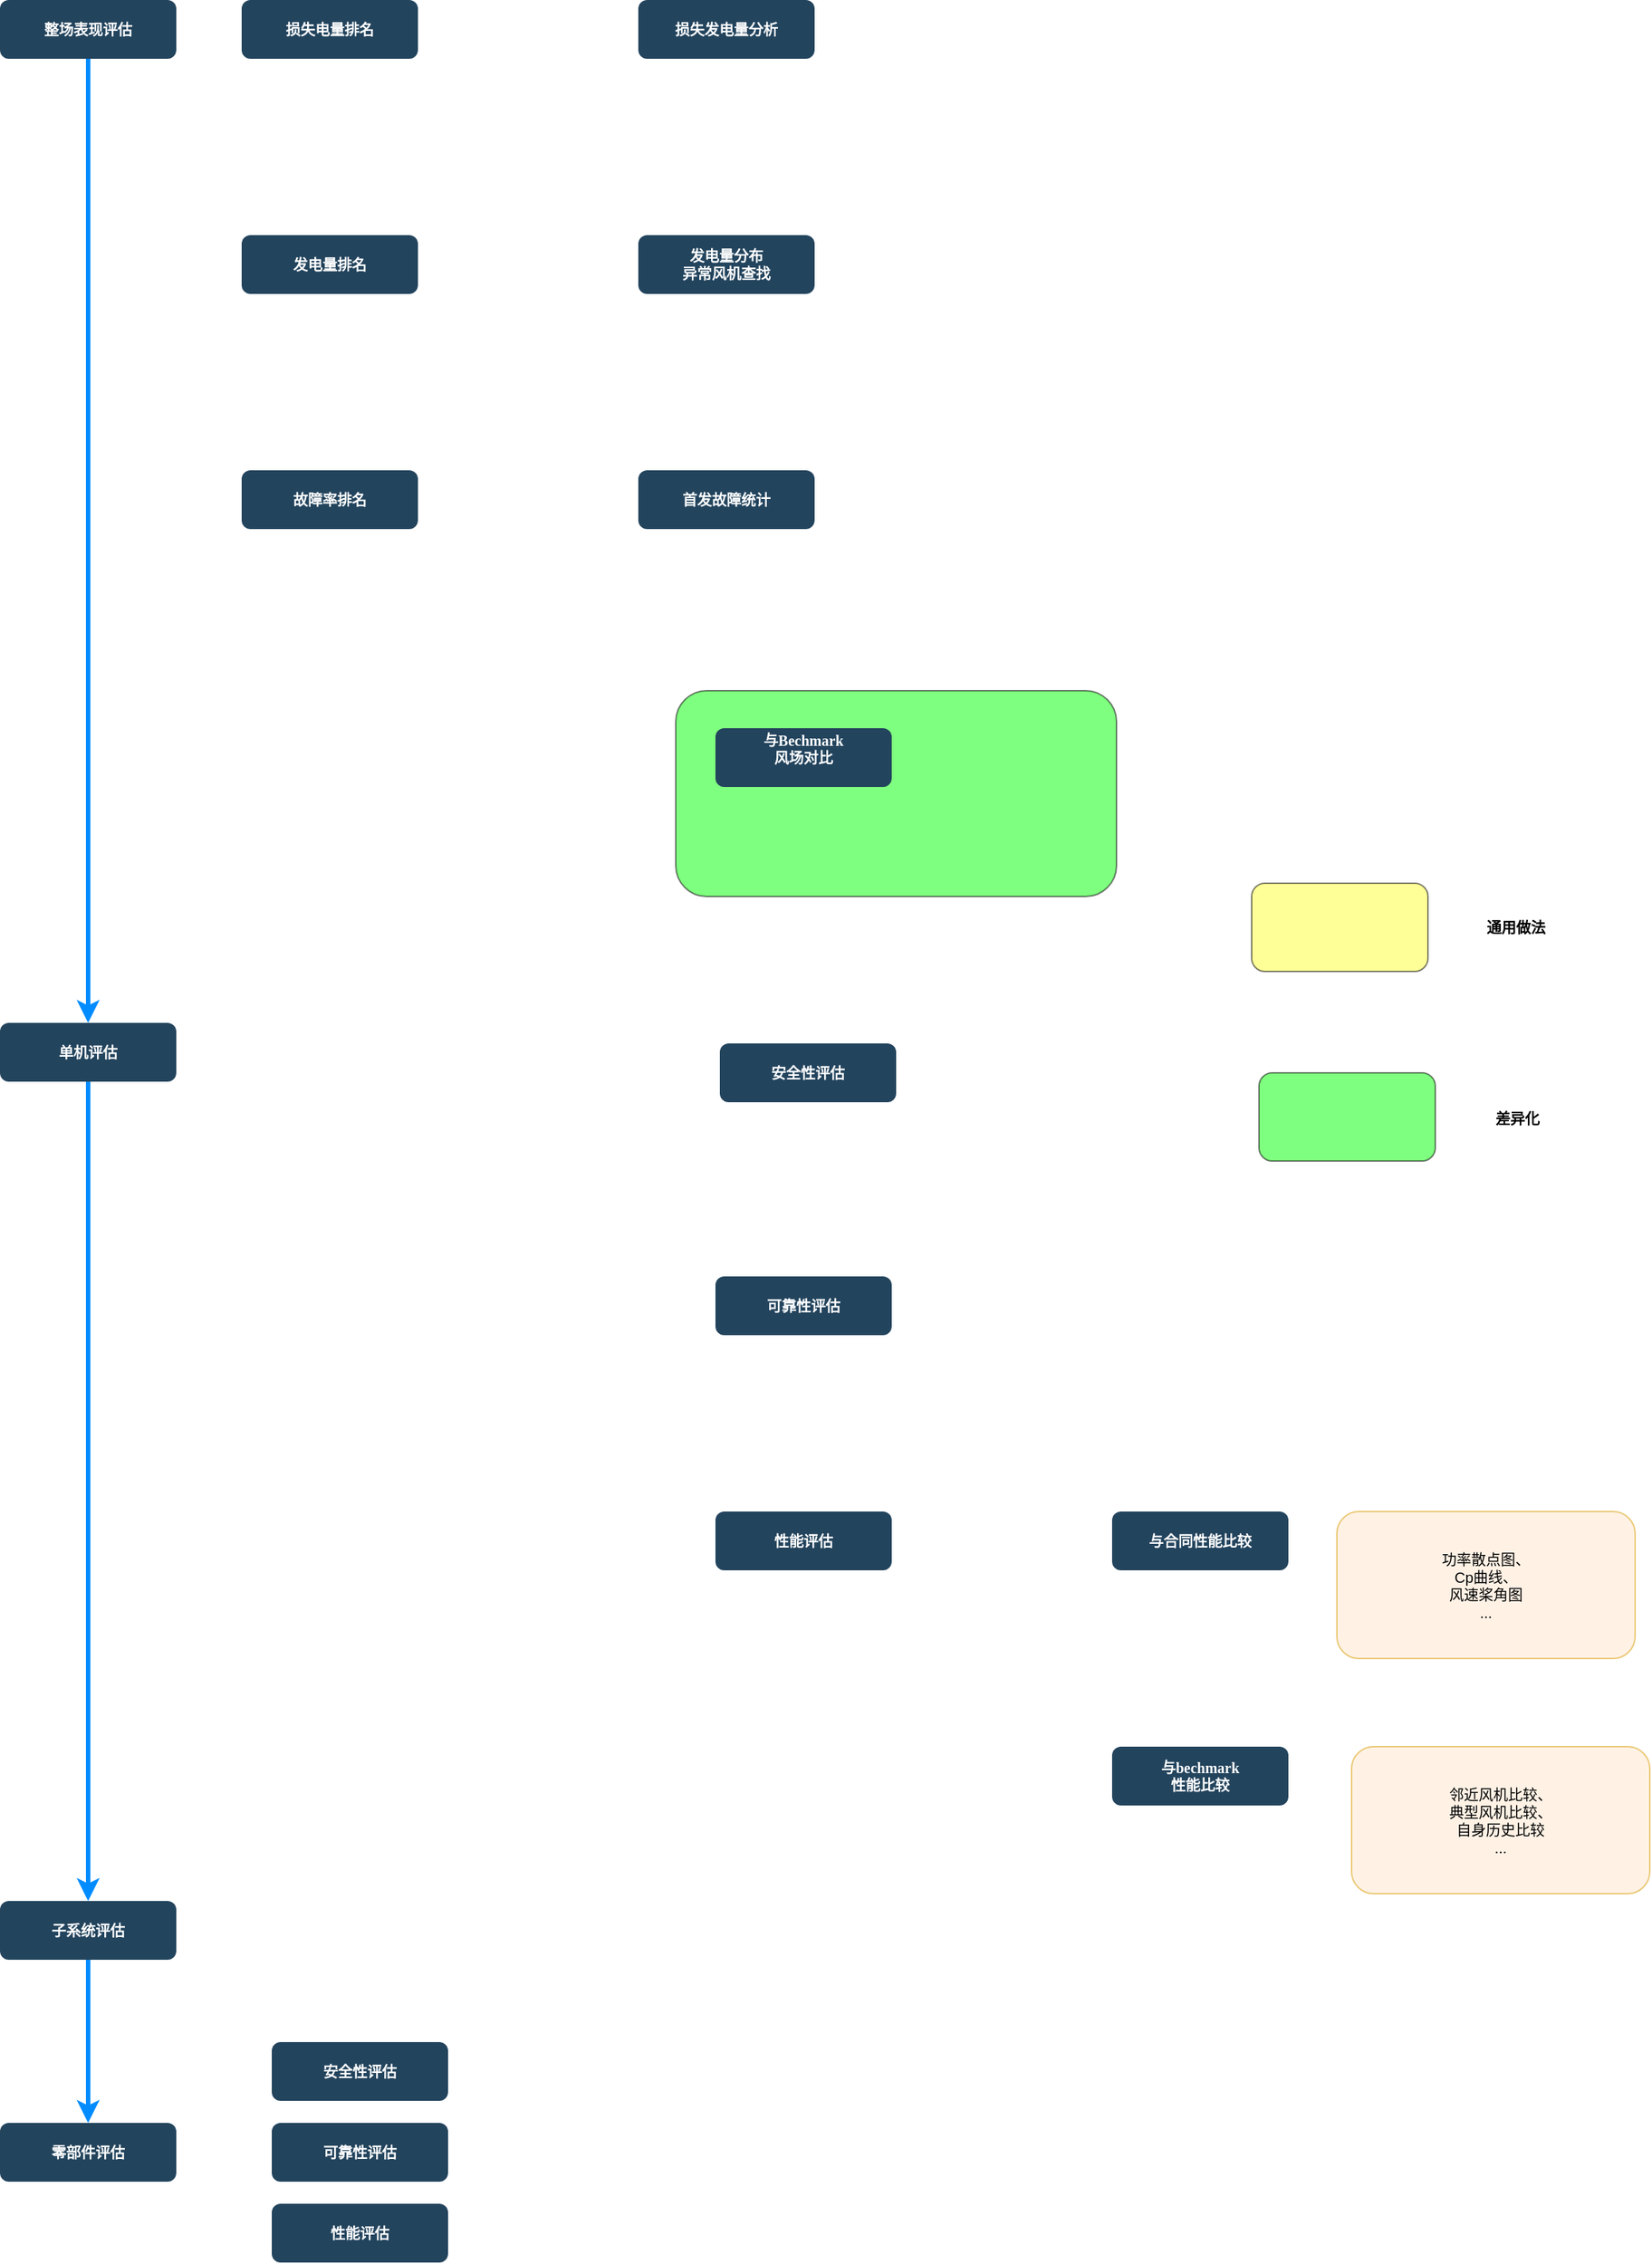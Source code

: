 <mxfile version="10.6.7" type="github"><diagram name="Page-1" id="2c0d36ab-eaac-3732-788b-9136903baeff"><mxGraphModel dx="1162" dy="669" grid="1" gridSize="10" guides="1" tooltips="1" connect="1" arrows="1" fold="1" page="1" pageScale="1.5" pageWidth="827" pageHeight="1169" background="#ffffff" math="0" shadow="0"><root><mxCell id="0"/><mxCell id="1" parent="0"/><mxCell id="Z32xJVe9XofP69-cb_IB-153" value="&lt;div style=&quot;font-size: 10px;&quot;&gt;邻近风机比较、&lt;/div&gt;&lt;div style=&quot;font-size: 10px;&quot;&gt;典型风机比较、&lt;/div&gt;&lt;div style=&quot;font-size: 10px;&quot;&gt;自身历史比较&lt;br style=&quot;font-size: 10px;&quot;&gt;&lt;/div&gt;&lt;div style=&quot;font-size: 10px;&quot;&gt;...&lt;br style=&quot;font-size: 10px;&quot;&gt;&lt;/div&gt;" style="rounded=1;whiteSpace=wrap;html=1;fillColor=#ffe6cc;fontSize=10;opacity=50;strokeColor=#d79b00;" parent="1" vertex="1"><mxGeometry x="985" y="1213.5" width="203" height="100" as="geometry"/></mxCell><mxCell id="Z32xJVe9XofP69-cb_IB-152" value="" style="rounded=1;whiteSpace=wrap;html=1;fillColor=#00FF00;gradientColor=none;fontSize=10;opacity=50;" parent="1" vertex="1"><mxGeometry x="525" y="495" width="300" height="140" as="geometry"/></mxCell><mxCell id="Z32xJVe9XofP69-cb_IB-151" value="&lt;div style=&quot;font-size: 10px;&quot;&gt;功率散点图、&lt;/div&gt;&lt;div style=&quot;font-size: 10px;&quot;&gt;Cp曲线、&lt;/div&gt;&lt;div style=&quot;font-size: 10px;&quot;&gt;风速桨角图&lt;/div&gt;&lt;div style=&quot;font-size: 10px;&quot;&gt;...&lt;br style=&quot;font-size: 10px;&quot;&gt;&lt;/div&gt;" style="rounded=1;whiteSpace=wrap;html=1;fillColor=#ffe6cc;fontSize=10;opacity=50;strokeColor=#d79b00;" parent="1" vertex="1"><mxGeometry x="975" y="1053.5" width="203" height="100" as="geometry"/></mxCell><mxCell id="Fd9QAYF8xPu6k3quil8q-128" value="" style="edgeStyle=orthogonalEdgeStyle;rounded=0;orthogonalLoop=1;jettySize=auto;html=1;fontSize=10;strokeWidth=3;strokeColor=#008CFF;" parent="1" source="2" target="Fd9QAYF8xPu6k3quil8q-127" edge="1"><mxGeometry relative="1" as="geometry"/></mxCell><mxCell id="2" value="整场表现评估" style="rounded=1;fillColor=#23445D;gradientColor=none;strokeColor=none;fontColor=#FFFFFF;fontStyle=1;fontFamily=Tahoma;fontSize=10;" parent="1" vertex="1"><mxGeometry x="65" y="25" width="120" height="40" as="geometry"/></mxCell><mxCell id="Fd9QAYF8xPu6k3quil8q-127" value="单机评估" style="rounded=1;fillColor=#23445D;gradientColor=none;strokeColor=none;fontColor=#FFFFFF;fontStyle=1;fontFamily=Tahoma;fontSize=10;" parent="1" vertex="1"><mxGeometry x="65" y="721" width="120" height="40" as="geometry"/></mxCell><mxCell id="Fd9QAYF8xPu6k3quil8q-138" value="安全性评估" style="rounded=1;fillColor=#23445D;gradientColor=none;strokeColor=none;fontColor=#FFFFFF;fontStyle=1;fontFamily=Tahoma;fontSize=10;imageWidth=24;" parent="1" vertex="1"><mxGeometry x="555" y="735" width="120" height="40" as="geometry"/></mxCell><mxCell id="Fd9QAYF8xPu6k3quil8q-145" value="可靠性评估" style="rounded=1;fillColor=#23445D;gradientColor=none;strokeColor=none;fontColor=#FFFFFF;fontStyle=1;fontFamily=Tahoma;fontSize=10;imageWidth=24;" parent="1" vertex="1"><mxGeometry x="552" y="893.5" width="120" height="40" as="geometry"/></mxCell><mxCell id="Fd9QAYF8xPu6k3quil8q-148" value="性能评估" style="rounded=1;fillColor=#23445D;gradientColor=none;strokeColor=none;fontColor=#FFFFFF;fontStyle=1;fontFamily=Tahoma;fontSize=10;imageWidth=24;" parent="1" vertex="1"><mxGeometry x="552" y="1053.5" width="120" height="40" as="geometry"/></mxCell><mxCell id="Z32xJVe9XofP69-cb_IB-141" value="与合同性能比较" style="rounded=1;fillColor=#23445D;gradientColor=none;strokeColor=none;fontColor=#FFFFFF;fontStyle=1;fontFamily=Tahoma;fontSize=10;imageWidth=24;" parent="1" vertex="1"><mxGeometry x="822" y="1053.5" width="120" height="40" as="geometry"/></mxCell><mxCell id="Z32xJVe9XofP69-cb_IB-143" value="与bechmark&#xA;性能比较" style="rounded=1;fillColor=#23445D;gradientColor=none;strokeColor=none;fontColor=#FFFFFF;fontStyle=1;fontFamily=Tahoma;fontSize=10;imageWidth=24;" parent="1" vertex="1"><mxGeometry x="822" y="1213.5" width="120" height="40" as="geometry"/></mxCell><mxCell id="Fd9QAYF8xPu6k3quil8q-129" value="子系统评估" style="rounded=1;fillColor=#23445D;gradientColor=none;strokeColor=none;fontColor=#FFFFFF;fontStyle=1;fontFamily=Tahoma;fontSize=10;imageWidth=24;" parent="1" vertex="1"><mxGeometry x="65" y="1318.5" width="120" height="40" as="geometry"/></mxCell><mxCell id="Fd9QAYF8xPu6k3quil8q-133" value="零部件评估" style="rounded=1;fillColor=#23445D;gradientColor=none;strokeColor=none;fontColor=#FFFFFF;fontStyle=1;fontFamily=Tahoma;fontSize=10;imageWidth=24;" parent="1" vertex="1"><mxGeometry x="65" y="1469.5" width="120" height="40" as="geometry"/></mxCell><mxCell id="Fd9QAYF8xPu6k3quil8q-123" value="发电量排名" style="rounded=1;fillColor=#23445D;gradientColor=none;strokeColor=none;fontColor=#FFFFFF;fontStyle=1;fontFamily=Tahoma;fontSize=10;imageWidth=24;" parent="1" vertex="1"><mxGeometry x="229.5" y="185" width="120" height="40" as="geometry"/></mxCell><mxCell id="Z32xJVe9XofP69-cb_IB-125" value="发电量分布&#xA;异常风机查找" style="rounded=1;fillColor=#23445D;gradientColor=none;strokeColor=none;fontColor=#FFFFFF;fontStyle=1;fontFamily=Tahoma;fontSize=10;imageWidth=24;" parent="1" vertex="1"><mxGeometry x="499.5" y="185" width="120" height="40" as="geometry"/></mxCell><mxCell id="Fd9QAYF8xPu6k3quil8q-136" value="损失电量排名" style="rounded=1;fillColor=#23445D;gradientColor=none;strokeColor=none;fontColor=#FFFFFF;fontStyle=1;fontFamily=Tahoma;fontSize=10;imageWidth=24;" parent="1" vertex="1"><mxGeometry x="229.5" y="25" width="120" height="40" as="geometry"/></mxCell><mxCell id="Z32xJVe9XofP69-cb_IB-127" value="损失发电量分析" style="rounded=1;fillColor=#23445D;gradientColor=none;strokeColor=none;fontColor=#FFFFFF;fontStyle=1;fontFamily=Tahoma;fontSize=10;imageWidth=24;" parent="1" vertex="1"><mxGeometry x="499.5" y="25" width="120" height="40" as="geometry"/></mxCell><mxCell id="Fd9QAYF8xPu6k3quil8q-125" value="故障率排名" style="rounded=1;fillColor=#23445D;gradientColor=none;strokeColor=none;fontColor=#FFFFFF;fontStyle=1;fontFamily=Tahoma;fontSize=10;imageWidth=24;" parent="1" vertex="1"><mxGeometry x="229.5" y="345" width="120" height="40" as="geometry"/></mxCell><mxCell id="Z32xJVe9XofP69-cb_IB-129" value="与Bechmark&#xA;风场对比&#xA;" style="rounded=1;fillColor=#23445D;gradientColor=none;strokeColor=none;fontColor=#FFFFFF;fontStyle=1;fontFamily=Tahoma;fontSize=10;imageWidth=24;" parent="1" vertex="1"><mxGeometry x="552" y="520.5" width="120" height="40" as="geometry"/></mxCell><mxCell id="Z32xJVe9XofP69-cb_IB-123" value="首发故障统计" style="rounded=1;fillColor=#23445D;gradientColor=none;strokeColor=none;fontColor=#FFFFFF;fontStyle=1;fontFamily=Tahoma;fontSize=10;imageWidth=24;" parent="1" vertex="1"><mxGeometry x="499.5" y="345" width="120" height="40" as="geometry"/></mxCell><mxCell id="Fd9QAYF8xPu6k3quil8q-140" value="" style="edgeStyle=orthogonalEdgeStyle;rounded=0;orthogonalLoop=1;jettySize=auto;html=1;fontSize=10;strokeWidth=3;strokeColor=#008CFF;exitX=0.5;exitY=1;exitDx=0;exitDy=0;" parent="1" source="Fd9QAYF8xPu6k3quil8q-127" target="Fd9QAYF8xPu6k3quil8q-129" edge="1"><mxGeometry relative="1" as="geometry"><mxPoint x="170" y="329" as="sourcePoint"/><mxPoint x="170" y="568" as="targetPoint"/></mxGeometry></mxCell><mxCell id="Fd9QAYF8xPu6k3quil8q-141" value="" style="edgeStyle=orthogonalEdgeStyle;rounded=0;orthogonalLoop=1;jettySize=auto;html=1;fontSize=10;strokeWidth=3;strokeColor=#008CFF;exitX=0.5;exitY=1;exitDx=0;exitDy=0;entryX=0.5;entryY=0;entryDx=0;entryDy=0;" parent="1" source="Fd9QAYF8xPu6k3quil8q-129" target="Fd9QAYF8xPu6k3quil8q-133" edge="1"><mxGeometry relative="1" as="geometry"><mxPoint x="170" y="850.5" as="sourcePoint"/><mxPoint x="170" y="1089.5" as="targetPoint"/></mxGeometry></mxCell><mxCell id="Z32xJVe9XofP69-cb_IB-132" value="通用做法" style="text;html=1;strokeColor=none;fillColor=none;align=center;verticalAlign=middle;whiteSpace=wrap;rounded=0;fontSize=10;fontStyle=1" parent="1" vertex="1"><mxGeometry x="1027" y="646" width="140" height="20" as="geometry"/></mxCell><mxCell id="Z32xJVe9XofP69-cb_IB-134" value="差异化" style="text;html=1;strokeColor=none;fillColor=none;align=center;verticalAlign=middle;whiteSpace=wrap;rounded=0;fontSize=10;fontStyle=1" parent="1" vertex="1"><mxGeometry x="1028" y="776" width="140" height="20" as="geometry"/></mxCell><mxCell id="Z32xJVe9XofP69-cb_IB-136" value="" style="rounded=1;whiteSpace=wrap;html=1;fillColor=#FFFF33;gradientColor=none;fontSize=10;opacity=50;" parent="1" vertex="1"><mxGeometry x="917" y="626" width="120" height="60" as="geometry"/></mxCell><mxCell id="Z32xJVe9XofP69-cb_IB-137" value="" style="rounded=1;whiteSpace=wrap;html=1;fillColor=#00FF00;gradientColor=none;fontSize=10;opacity=50;" parent="1" vertex="1"><mxGeometry x="922" y="755" width="120" height="60" as="geometry"/></mxCell><mxCell id="Z32xJVe9XofP69-cb_IB-146" value="安全性评估" style="rounded=1;fillColor=#23445D;gradientColor=none;strokeColor=none;fontColor=#FFFFFF;fontStyle=1;fontFamily=Tahoma;fontSize=10;imageWidth=24;" parent="1" vertex="1"><mxGeometry x="250" y="1414.5" width="120" height="40" as="geometry"/></mxCell><mxCell id="Z32xJVe9XofP69-cb_IB-148" value="可靠性评估" style="rounded=1;fillColor=#23445D;gradientColor=none;strokeColor=none;fontColor=#FFFFFF;fontStyle=1;fontFamily=Tahoma;fontSize=10;imageWidth=24;" parent="1" vertex="1"><mxGeometry x="250" y="1469.5" width="120" height="40" as="geometry"/></mxCell><mxCell id="Z32xJVe9XofP69-cb_IB-149" value="性能评估" style="rounded=1;fillColor=#23445D;gradientColor=none;strokeColor=none;fontColor=#FFFFFF;fontStyle=1;fontFamily=Tahoma;fontSize=10;imageWidth=24;" parent="1" vertex="1"><mxGeometry x="250" y="1524.5" width="120" height="40" as="geometry"/></mxCell></root></mxGraphModel></diagram></mxfile>